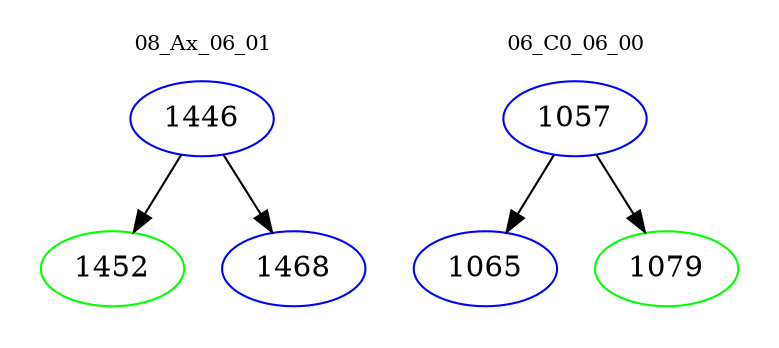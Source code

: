 digraph{
subgraph cluster_0 {
color = white
label = "08_Ax_06_01";
fontsize=10;
T0_1446 [label="1446", color="blue"]
T0_1446 -> T0_1452 [color="black"]
T0_1452 [label="1452", color="green"]
T0_1446 -> T0_1468 [color="black"]
T0_1468 [label="1468", color="blue"]
}
subgraph cluster_1 {
color = white
label = "06_C0_06_00";
fontsize=10;
T1_1057 [label="1057", color="blue"]
T1_1057 -> T1_1065 [color="black"]
T1_1065 [label="1065", color="blue"]
T1_1057 -> T1_1079 [color="black"]
T1_1079 [label="1079", color="green"]
}
}
